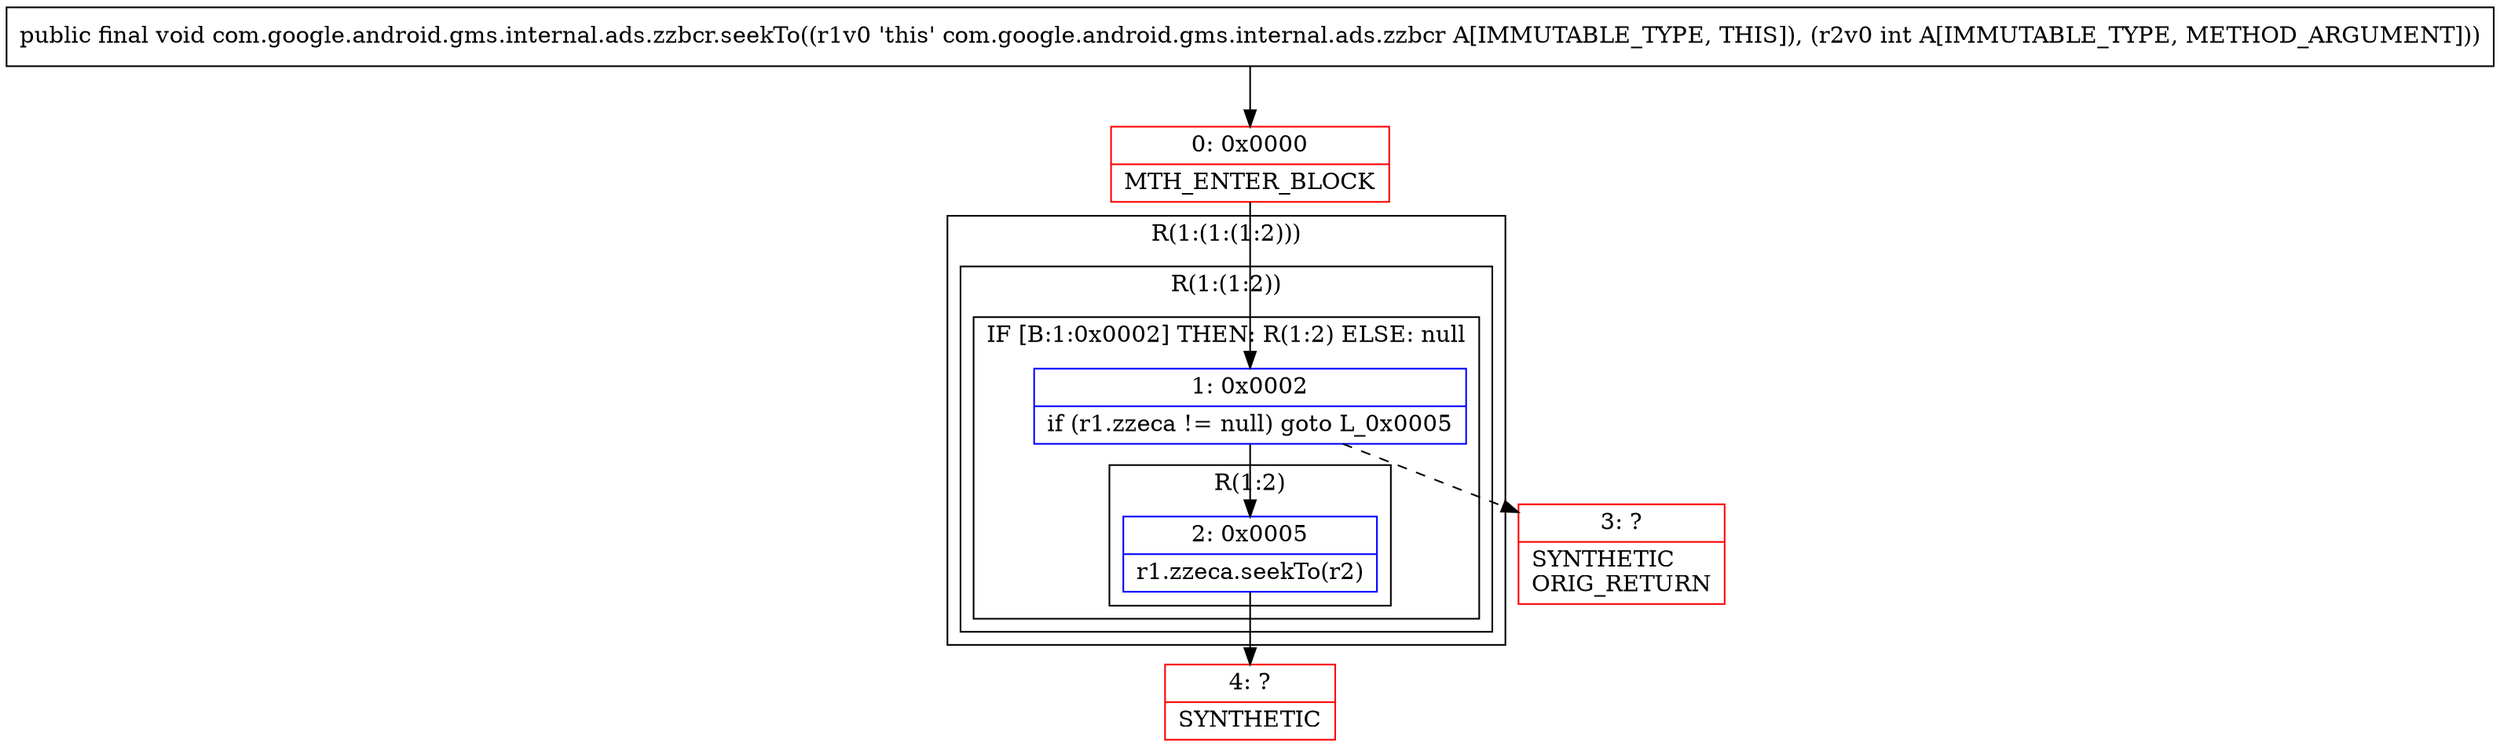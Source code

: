 digraph "CFG forcom.google.android.gms.internal.ads.zzbcr.seekTo(I)V" {
subgraph cluster_Region_1319328428 {
label = "R(1:(1:(1:2)))";
node [shape=record,color=blue];
subgraph cluster_Region_1020571370 {
label = "R(1:(1:2))";
node [shape=record,color=blue];
subgraph cluster_IfRegion_693365678 {
label = "IF [B:1:0x0002] THEN: R(1:2) ELSE: null";
node [shape=record,color=blue];
Node_1 [shape=record,label="{1\:\ 0x0002|if (r1.zzeca != null) goto L_0x0005\l}"];
subgraph cluster_Region_485699601 {
label = "R(1:2)";
node [shape=record,color=blue];
Node_2 [shape=record,label="{2\:\ 0x0005|r1.zzeca.seekTo(r2)\l}"];
}
}
}
}
Node_0 [shape=record,color=red,label="{0\:\ 0x0000|MTH_ENTER_BLOCK\l}"];
Node_3 [shape=record,color=red,label="{3\:\ ?|SYNTHETIC\lORIG_RETURN\l}"];
Node_4 [shape=record,color=red,label="{4\:\ ?|SYNTHETIC\l}"];
MethodNode[shape=record,label="{public final void com.google.android.gms.internal.ads.zzbcr.seekTo((r1v0 'this' com.google.android.gms.internal.ads.zzbcr A[IMMUTABLE_TYPE, THIS]), (r2v0 int A[IMMUTABLE_TYPE, METHOD_ARGUMENT])) }"];
MethodNode -> Node_0;
Node_1 -> Node_2;
Node_1 -> Node_3[style=dashed];
Node_2 -> Node_4;
Node_0 -> Node_1;
}

